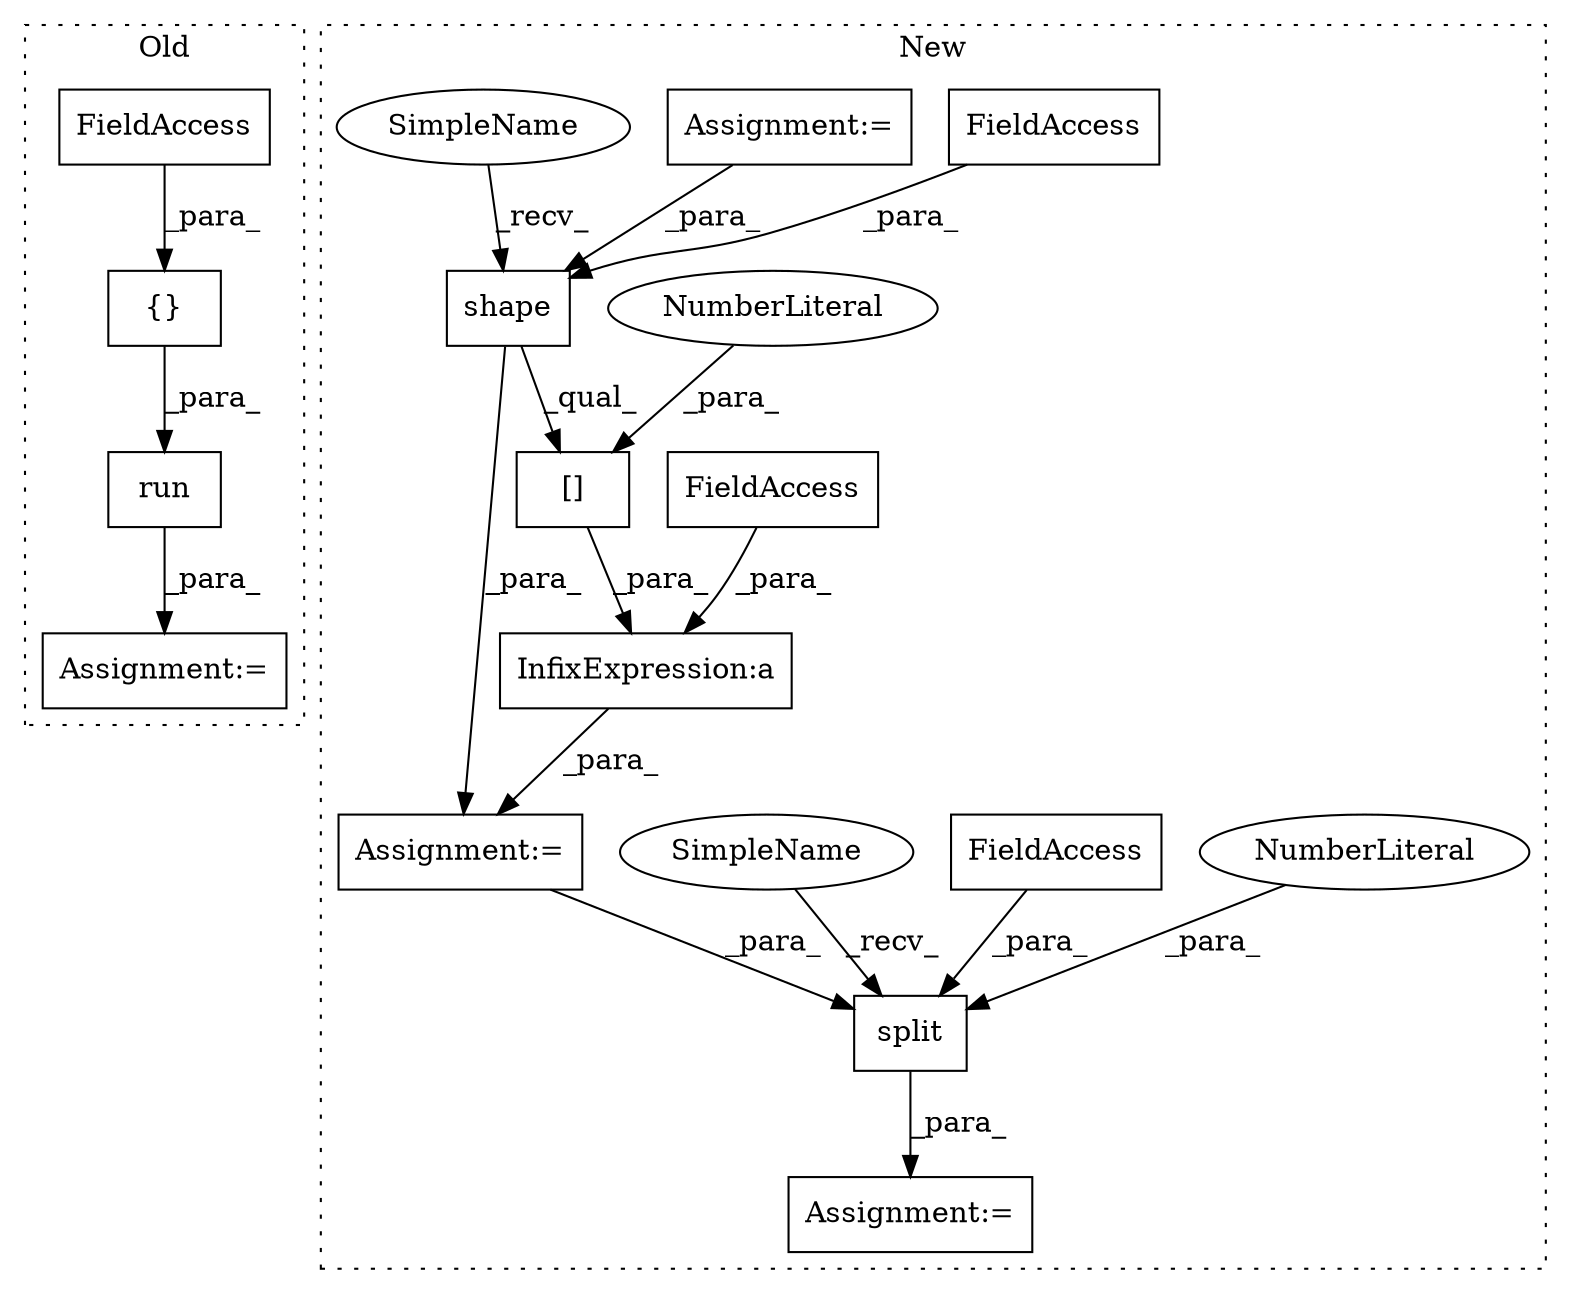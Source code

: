 digraph G {
subgraph cluster0 {
1 [label="run" a="32" s="16704,16746" l="4,1" shape="box"];
5 [label="{}" a="4" s="16717,16745" l="1,1" shape="box"];
9 [label="FieldAccess" a="22" s="16718" l="13" shape="box"];
16 [label="Assignment:=" a="7" s="16690" l="2" shape="box"];
label = "Old";
style="dotted";
}
subgraph cluster1 {
2 [label="shape" a="32" s="21441,21453" l="6,1" shape="box"];
3 [label="[]" a="2" s="21435,21456" l="20,1" shape="box"];
4 [label="InfixExpression:a" a="27" s="21457" l="3" shape="box"];
6 [label="NumberLiteral" a="34" s="21455" l="1" shape="ellipse"];
7 [label="split" a="32" s="21486,21507" l="6,1" shape="box"];
8 [label="NumberLiteral" a="34" s="21506" l="1" shape="ellipse"];
10 [label="FieldAccess" a="22" s="21460" l="6" shape="box"];
11 [label="FieldAccess" a="22" s="21492" l="6" shape="box"];
12 [label="FieldAccess" a="22" s="21447" l="6" shape="box"];
13 [label="Assignment:=" a="7" s="21174" l="1" shape="box"];
14 [label="Assignment:=" a="7" s="21433" l="1" shape="box"];
15 [label="Assignment:=" a="7" s="21516" l="1" shape="box"];
17 [label="SimpleName" a="42" s="21480" l="5" shape="ellipse"];
18 [label="SimpleName" a="42" s="21435" l="5" shape="ellipse"];
label = "New";
style="dotted";
}
1 -> 16 [label="_para_"];
2 -> 3 [label="_qual_"];
2 -> 14 [label="_para_"];
3 -> 4 [label="_para_"];
4 -> 14 [label="_para_"];
5 -> 1 [label="_para_"];
6 -> 3 [label="_para_"];
7 -> 15 [label="_para_"];
8 -> 7 [label="_para_"];
9 -> 5 [label="_para_"];
10 -> 4 [label="_para_"];
11 -> 7 [label="_para_"];
12 -> 2 [label="_para_"];
13 -> 2 [label="_para_"];
14 -> 7 [label="_para_"];
17 -> 7 [label="_recv_"];
18 -> 2 [label="_recv_"];
}